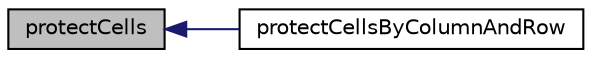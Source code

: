 digraph "protectCells"
{
  edge [fontname="Helvetica",fontsize="10",labelfontname="Helvetica",labelfontsize="10"];
  node [fontname="Helvetica",fontsize="10",shape=record];
  rankdir="LR";
  Node505 [label="protectCells",height=0.2,width=0.4,color="black", fillcolor="grey75", style="filled", fontcolor="black"];
  Node505 -> Node506 [dir="back",color="midnightblue",fontsize="10",style="solid",fontname="Helvetica"];
  Node506 [label="protectCellsByColumnAndRow",height=0.2,width=0.4,color="black", fillcolor="white", style="filled",URL="$class_p_h_p_excel___worksheet.html#ada71608873470de572f30755c0bb3704"];
}
